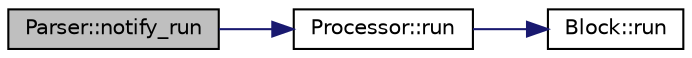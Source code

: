 digraph "Parser::notify_run"
{
 // INTERACTIVE_SVG=YES
  edge [fontname="Helvetica",fontsize="10",labelfontname="Helvetica",labelfontsize="10"];
  node [fontname="Helvetica",fontsize="10",shape=record];
  rankdir="LR";
  Node1 [label="Parser::notify_run",height=0.2,width=0.4,color="black", fillcolor="grey75", style="filled" fontcolor="black"];
  Node1 -> Node2 [color="midnightblue",fontsize="10",style="solid",fontname="Helvetica"];
  Node2 [label="Processor::run",height=0.2,width=0.4,color="black", fillcolor="white", style="filled",URL="$class_processor.html#a073f5e9ea6a3557c217d67ab392e5852"];
  Node2 -> Node3 [color="midnightblue",fontsize="10",style="solid",fontname="Helvetica"];
  Node3 [label="Block::run",height=0.2,width=0.4,color="black", fillcolor="white", style="filled",URL="$class_block.html#a8b7cc2938bfd46b201a6a09a7c5a94fe"];
}
